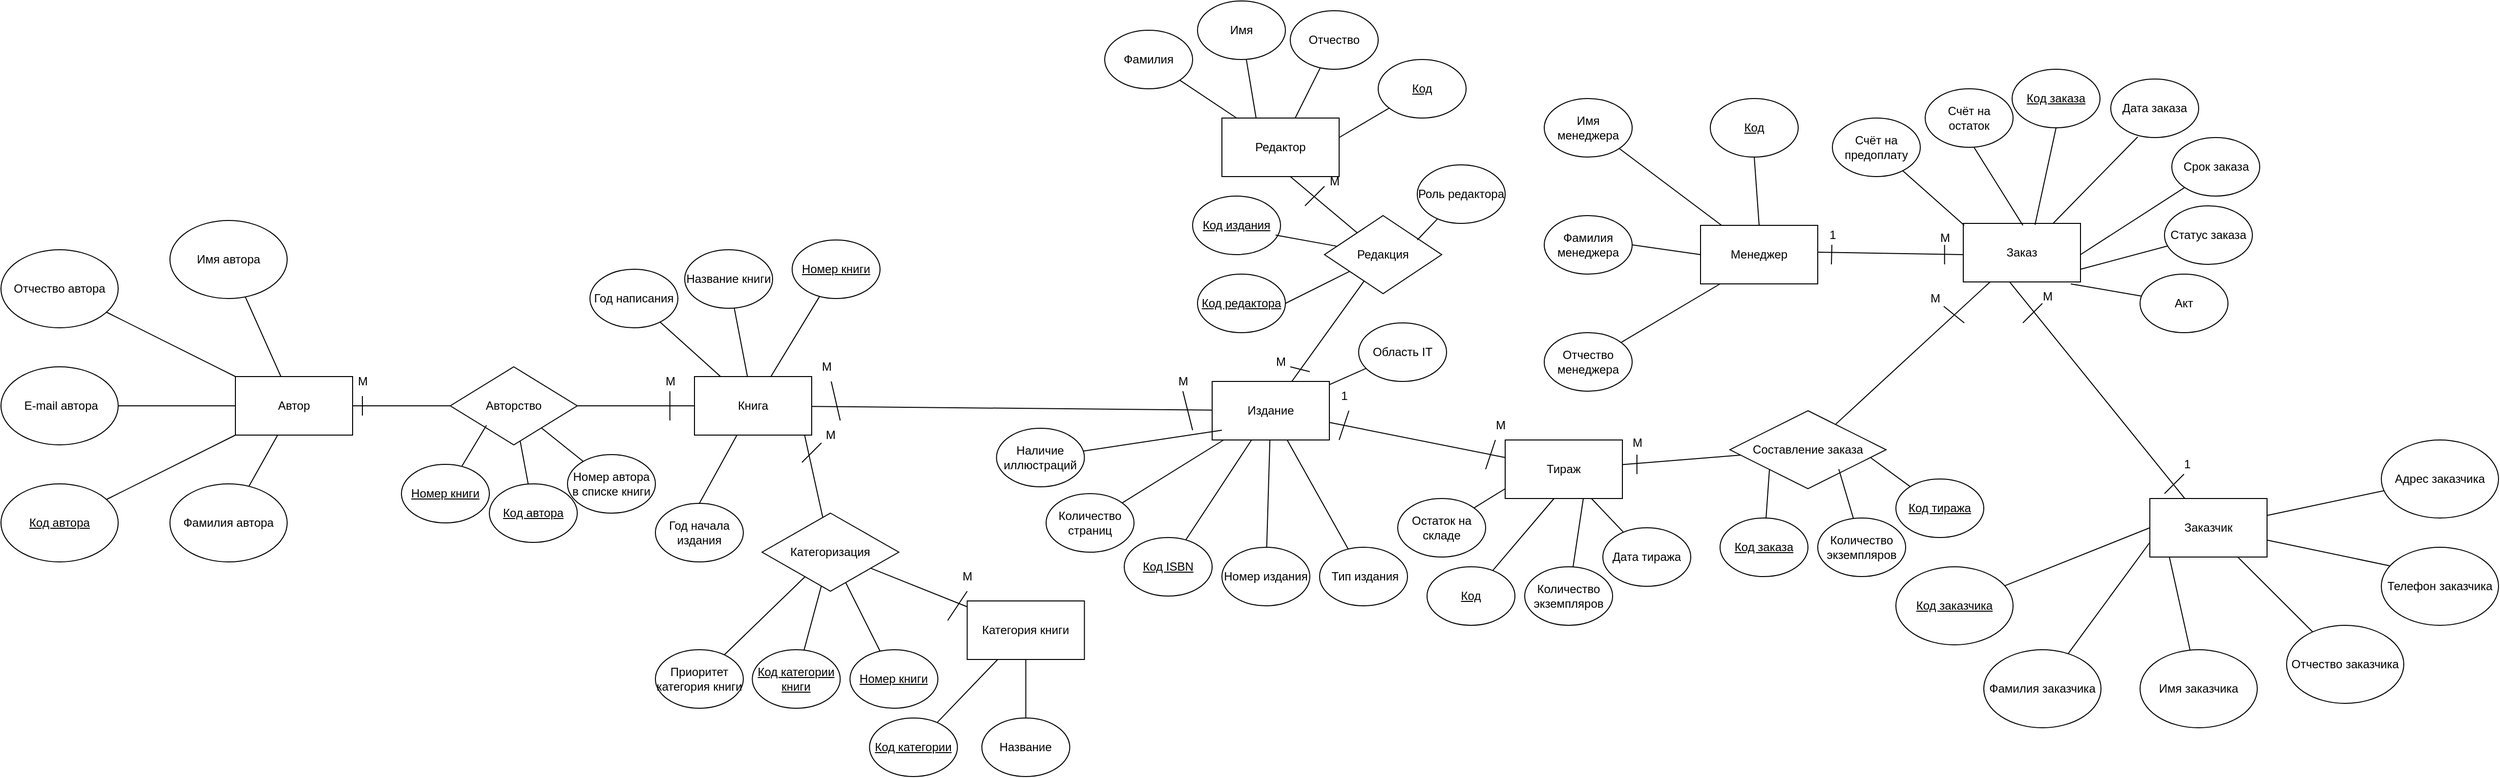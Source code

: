<mxfile version="21.3.2" type="device">
  <diagram name="Страница 1" id="HtjNnTJt6dVv5f1Ai_Fo">
    <mxGraphModel dx="4231" dy="2091" grid="1" gridSize="10" guides="1" tooltips="1" connect="1" arrows="1" fold="1" page="1" pageScale="1" pageWidth="827" pageHeight="1169" math="0" shadow="0">
      <root>
        <mxCell id="0" />
        <mxCell id="1" parent="0" />
        <mxCell id="QZOZebuc8lXLYqR5I94x-6" value="Отчество менеджера&lt;br&gt;" style="ellipse;whiteSpace=wrap;html=1;" parent="1" vertex="1">
          <mxGeometry x="-150" y="220" width="90" height="60" as="geometry" />
        </mxCell>
        <mxCell id="QZOZebuc8lXLYqR5I94x-7" value="Фамилия менеджера&lt;br&gt;" style="ellipse;whiteSpace=wrap;html=1;" parent="1" vertex="1">
          <mxGeometry x="-150" y="100" width="90" height="60" as="geometry" />
        </mxCell>
        <mxCell id="QZOZebuc8lXLYqR5I94x-8" value="Имя менеджера&lt;br&gt;" style="ellipse;whiteSpace=wrap;html=1;" parent="1" vertex="1">
          <mxGeometry x="-150" y="-20" width="90" height="60" as="geometry" />
        </mxCell>
        <mxCell id="QZOZebuc8lXLYqR5I94x-9" value="&lt;u&gt;Код&lt;/u&gt;" style="ellipse;whiteSpace=wrap;html=1;" parent="1" vertex="1">
          <mxGeometry x="20" y="-20" width="90" height="60" as="geometry" />
        </mxCell>
        <mxCell id="QZOZebuc8lXLYqR5I94x-10" value="" style="endArrow=none;html=1;rounded=0;" parent="1" source="QZOZebuc8lXLYqR5I94x-6" edge="1">
          <mxGeometry width="50" height="50" relative="1" as="geometry">
            <mxPoint x="280" y="220" as="sourcePoint" />
            <mxPoint x="30.0" y="170" as="targetPoint" />
            <Array as="points" />
          </mxGeometry>
        </mxCell>
        <mxCell id="QZOZebuc8lXLYqR5I94x-11" value="" style="endArrow=none;html=1;rounded=0;entryX=0;entryY=0.5;entryDx=0;entryDy=0;exitX=1;exitY=0.5;exitDx=0;exitDy=0;" parent="1" source="QZOZebuc8lXLYqR5I94x-7" edge="1">
          <mxGeometry width="50" height="50" relative="1" as="geometry">
            <mxPoint x="-40" y="150" as="sourcePoint" />
            <mxPoint x="10.0" y="140" as="targetPoint" />
          </mxGeometry>
        </mxCell>
        <mxCell id="QZOZebuc8lXLYqR5I94x-12" value="" style="endArrow=none;html=1;rounded=0;exitX=1;exitY=1;exitDx=0;exitDy=0;" parent="1" source="QZOZebuc8lXLYqR5I94x-8" edge="1">
          <mxGeometry width="50" height="50" relative="1" as="geometry">
            <mxPoint x="-50" y="90" as="sourcePoint" />
            <mxPoint x="31.542" y="110" as="targetPoint" />
          </mxGeometry>
        </mxCell>
        <mxCell id="QZOZebuc8lXLYqR5I94x-13" value="" style="endArrow=none;html=1;rounded=0;entryX=0.5;entryY=1;entryDx=0;entryDy=0;" parent="1" target="QZOZebuc8lXLYqR5I94x-9" edge="1">
          <mxGeometry width="50" height="50" relative="1" as="geometry">
            <mxPoint x="70" y="110" as="sourcePoint" />
            <mxPoint x="120" y="60" as="targetPoint" />
          </mxGeometry>
        </mxCell>
        <mxCell id="QZOZebuc8lXLYqR5I94x-15" value="&lt;u&gt;Код заказа&lt;/u&gt;" style="ellipse;whiteSpace=wrap;html=1;" parent="1" vertex="1">
          <mxGeometry x="329" y="-50" width="90" height="60" as="geometry" />
        </mxCell>
        <mxCell id="QZOZebuc8lXLYqR5I94x-16" value="Дата заказа" style="ellipse;whiteSpace=wrap;html=1;" parent="1" vertex="1">
          <mxGeometry x="430" y="-40" width="90" height="60" as="geometry" />
        </mxCell>
        <mxCell id="QZOZebuc8lXLYqR5I94x-17" value="Срок заказа" style="ellipse;whiteSpace=wrap;html=1;" parent="1" vertex="1">
          <mxGeometry x="492.5" y="20" width="90" height="60" as="geometry" />
        </mxCell>
        <mxCell id="QZOZebuc8lXLYqR5I94x-18" value="Статус заказа" style="ellipse;whiteSpace=wrap;html=1;" parent="1" vertex="1">
          <mxGeometry x="485" y="90" width="90" height="60" as="geometry" />
        </mxCell>
        <mxCell id="QZOZebuc8lXLYqR5I94x-19" value="Акт&lt;br&gt;" style="ellipse;whiteSpace=wrap;html=1;" parent="1" vertex="1">
          <mxGeometry x="460" y="160" width="90" height="60" as="geometry" />
        </mxCell>
        <mxCell id="QZOZebuc8lXLYqR5I94x-21" value="" style="endArrow=none;html=1;rounded=0;entryX=0.306;entryY=0.989;entryDx=0;entryDy=0;entryPerimeter=0;" parent="1" target="QZOZebuc8lXLYqR5I94x-16" edge="1">
          <mxGeometry width="50" height="50" relative="1" as="geometry">
            <mxPoint x="369" y="110" as="sourcePoint" />
            <mxPoint x="419" y="60" as="targetPoint" />
          </mxGeometry>
        </mxCell>
        <mxCell id="QZOZebuc8lXLYqR5I94x-22" value="" style="endArrow=none;html=1;rounded=0;entryX=0;entryY=1;entryDx=0;entryDy=0;" parent="1" target="QZOZebuc8lXLYqR5I94x-17" edge="1">
          <mxGeometry width="50" height="50" relative="1" as="geometry">
            <mxPoint x="399" y="140" as="sourcePoint" />
            <mxPoint x="449" y="90" as="targetPoint" />
          </mxGeometry>
        </mxCell>
        <mxCell id="QZOZebuc8lXLYqR5I94x-23" value="" style="endArrow=none;html=1;rounded=0;exitX=1;exitY=0.75;exitDx=0;exitDy=0;" parent="1" target="QZOZebuc8lXLYqR5I94x-18" edge="1">
          <mxGeometry width="50" height="50" relative="1" as="geometry">
            <mxPoint x="399" y="155" as="sourcePoint" />
            <mxPoint x="444" y="120" as="targetPoint" />
          </mxGeometry>
        </mxCell>
        <mxCell id="QZOZebuc8lXLYqR5I94x-24" value="" style="endArrow=none;html=1;rounded=0;" parent="1" source="QZOZebuc8lXLYqR5I94x-19" edge="1">
          <mxGeometry width="50" height="50" relative="1" as="geometry">
            <mxPoint x="339" y="220" as="sourcePoint" />
            <mxPoint x="389" y="170" as="targetPoint" />
          </mxGeometry>
        </mxCell>
        <mxCell id="QZOZebuc8lXLYqR5I94x-25" value="" style="endArrow=none;html=1;rounded=0;exitX=-0.036;exitY=1.084;exitDx=0;exitDy=0;entryX=0;entryY=0.5;entryDx=0;entryDy=0;exitPerimeter=0;" parent="1" source="FucPfls9imhct40Sj_RU-7" edge="1">
          <mxGeometry width="50" height="50" relative="1" as="geometry">
            <mxPoint x="240.0" y="140" as="sourcePoint" />
            <mxPoint x="279" y="140" as="targetPoint" />
          </mxGeometry>
        </mxCell>
        <mxCell id="QZOZebuc8lXLYqR5I94x-27" value="Отчество заказчика" style="ellipse;whiteSpace=wrap;html=1;" parent="1" vertex="1">
          <mxGeometry x="610" y="520" width="120" height="80" as="geometry" />
        </mxCell>
        <mxCell id="QZOZebuc8lXLYqR5I94x-28" value="Телефон заказчика" style="ellipse;whiteSpace=wrap;html=1;" parent="1" vertex="1">
          <mxGeometry x="707" y="440" width="120" height="80" as="geometry" />
        </mxCell>
        <mxCell id="QZOZebuc8lXLYqR5I94x-29" value="Адрес заказчика" style="ellipse;whiteSpace=wrap;html=1;" parent="1" vertex="1">
          <mxGeometry x="707" y="330" width="120" height="80" as="geometry" />
        </mxCell>
        <mxCell id="QZOZebuc8lXLYqR5I94x-30" value="Имя заказчика" style="ellipse;whiteSpace=wrap;html=1;" parent="1" vertex="1">
          <mxGeometry x="460" y="545" width="120" height="80" as="geometry" />
        </mxCell>
        <mxCell id="QZOZebuc8lXLYqR5I94x-31" value="Фамилия заказчика" style="ellipse;whiteSpace=wrap;html=1;" parent="1" vertex="1">
          <mxGeometry x="300" y="545" width="120" height="80" as="geometry" />
        </mxCell>
        <mxCell id="QZOZebuc8lXLYqR5I94x-32" value="&lt;u&gt;Код заказчика&lt;/u&gt;" style="ellipse;whiteSpace=wrap;html=1;" parent="1" vertex="1">
          <mxGeometry x="210" y="460" width="120" height="80" as="geometry" />
        </mxCell>
        <mxCell id="QZOZebuc8lXLYqR5I94x-33" value="" style="endArrow=none;html=1;rounded=0;entryX=0;entryY=0.75;entryDx=0;entryDy=0;" parent="1" source="QZOZebuc8lXLYqR5I94x-31" edge="1">
          <mxGeometry width="50" height="50" relative="1" as="geometry">
            <mxPoint x="430" y="450" as="sourcePoint" />
            <mxPoint x="470" y="435" as="targetPoint" />
          </mxGeometry>
        </mxCell>
        <mxCell id="QZOZebuc8lXLYqR5I94x-34" value="" style="endArrow=none;html=1;rounded=0;entryX=0;entryY=0.5;entryDx=0;entryDy=0;" parent="1" source="QZOZebuc8lXLYqR5I94x-32" edge="1">
          <mxGeometry width="50" height="50" relative="1" as="geometry">
            <mxPoint x="430" y="450" as="sourcePoint" />
            <mxPoint x="470" y="420" as="targetPoint" />
          </mxGeometry>
        </mxCell>
        <mxCell id="QZOZebuc8lXLYqR5I94x-35" value="" style="endArrow=none;html=1;rounded=0;" parent="1" source="QZOZebuc8lXLYqR5I94x-30" edge="1">
          <mxGeometry width="50" height="50" relative="1" as="geometry">
            <mxPoint x="490" y="520" as="sourcePoint" />
            <mxPoint x="490" y="450" as="targetPoint" />
            <Array as="points" />
          </mxGeometry>
        </mxCell>
        <mxCell id="QZOZebuc8lXLYqR5I94x-36" value="" style="endArrow=none;html=1;rounded=0;entryX=0.75;entryY=1;entryDx=0;entryDy=0;" parent="1" source="QZOZebuc8lXLYqR5I94x-27" edge="1">
          <mxGeometry width="50" height="50" relative="1" as="geometry">
            <mxPoint x="580" y="520" as="sourcePoint" />
            <mxPoint x="560" y="450" as="targetPoint" />
          </mxGeometry>
        </mxCell>
        <mxCell id="QZOZebuc8lXLYqR5I94x-38" value="" style="endArrow=none;html=1;rounded=0;entryX=0.076;entryY=0.239;entryDx=0;entryDy=0;entryPerimeter=0;" parent="1" target="QZOZebuc8lXLYqR5I94x-28" edge="1">
          <mxGeometry width="50" height="50" relative="1" as="geometry">
            <mxPoint x="590" y="432.611" as="sourcePoint" />
            <mxPoint x="650" y="430" as="targetPoint" />
          </mxGeometry>
        </mxCell>
        <mxCell id="QZOZebuc8lXLYqR5I94x-39" value="" style="endArrow=none;html=1;rounded=0;" parent="1" target="QZOZebuc8lXLYqR5I94x-29" edge="1">
          <mxGeometry width="50" height="50" relative="1" as="geometry">
            <mxPoint x="590" y="407.342" as="sourcePoint" />
            <mxPoint x="640" y="380" as="targetPoint" />
            <Array as="points" />
          </mxGeometry>
        </mxCell>
        <mxCell id="QZOZebuc8lXLYqR5I94x-40" value="" style="endArrow=none;html=1;rounded=0;entryX=0.342;entryY=0.867;entryDx=0;entryDy=0;entryPerimeter=0;" parent="1" target="9BaaXNhGps28DDxwlL-8-3" edge="1">
          <mxGeometry width="50" height="50" relative="1" as="geometry">
            <mxPoint x="505.772" y="390" as="sourcePoint" />
            <mxPoint x="359.464" y="170" as="targetPoint" />
          </mxGeometry>
        </mxCell>
        <mxCell id="1QWp_K2fB2hFmn2BR0Xx-7" value="" style="endArrow=none;html=1;rounded=0;" parent="1" source="c_sJZcAvlhesKTpGQtp--28" target="c_sJZcAvlhesKTpGQtp--73" edge="1">
          <mxGeometry width="50" height="50" relative="1" as="geometry">
            <mxPoint x="-284.999" y="251.494" as="sourcePoint" />
            <mxPoint x="-323.785" y="188.51" as="targetPoint" />
          </mxGeometry>
        </mxCell>
        <mxCell id="1QWp_K2fB2hFmn2BR0Xx-13" value="Год начала издания" style="ellipse;whiteSpace=wrap;html=1;" parent="1" vertex="1">
          <mxGeometry x="-1060" y="395" width="90" height="60" as="geometry" />
        </mxCell>
        <mxCell id="1QWp_K2fB2hFmn2BR0Xx-15" value="Год написания" style="ellipse;whiteSpace=wrap;html=1;" parent="1" vertex="1">
          <mxGeometry x="-1127" y="155" width="90" height="60" as="geometry" />
        </mxCell>
        <mxCell id="1QWp_K2fB2hFmn2BR0Xx-16" value="Название книги" style="ellipse;whiteSpace=wrap;html=1;" parent="1" vertex="1">
          <mxGeometry x="-1030" y="135" width="90" height="60" as="geometry" />
        </mxCell>
        <mxCell id="1QWp_K2fB2hFmn2BR0Xx-17" value="&lt;u&gt;Номер книги&lt;/u&gt;" style="ellipse;whiteSpace=wrap;html=1;" parent="1" vertex="1">
          <mxGeometry x="-920" y="125" width="90" height="60" as="geometry" />
        </mxCell>
        <mxCell id="1QWp_K2fB2hFmn2BR0Xx-19" value="" style="endArrow=none;html=1;rounded=0;exitX=0.5;exitY=0;exitDx=0;exitDy=0;" parent="1" source="1QWp_K2fB2hFmn2BR0Xx-13" target="c_sJZcAvlhesKTpGQtp--54" edge="1">
          <mxGeometry width="50" height="50" relative="1" as="geometry">
            <mxPoint x="-880" y="355" as="sourcePoint" />
            <mxPoint x="-948.667" y="325" as="targetPoint" />
          </mxGeometry>
        </mxCell>
        <mxCell id="1QWp_K2fB2hFmn2BR0Xx-20" value="" style="endArrow=none;html=1;rounded=0;" parent="1" source="c_sJZcAvlhesKTpGQtp--54" target="1QWp_K2fB2hFmn2BR0Xx-17" edge="1">
          <mxGeometry width="50" height="50" relative="1" as="geometry">
            <mxPoint x="-930.182" y="265" as="sourcePoint" />
            <mxPoint x="-660" y="50" as="targetPoint" />
          </mxGeometry>
        </mxCell>
        <mxCell id="1QWp_K2fB2hFmn2BR0Xx-21" value="" style="endArrow=none;html=1;rounded=0;" parent="1" target="1QWp_K2fB2hFmn2BR0Xx-16" edge="1" source="c_sJZcAvlhesKTpGQtp--54">
          <mxGeometry width="50" height="50" relative="1" as="geometry">
            <mxPoint x="-980" y="265" as="sourcePoint" />
            <mxPoint x="-960" y="215" as="targetPoint" />
          </mxGeometry>
        </mxCell>
        <mxCell id="1QWp_K2fB2hFmn2BR0Xx-22" value="" style="endArrow=none;html=1;rounded=0;" parent="1" source="c_sJZcAvlhesKTpGQtp--54" target="1QWp_K2fB2hFmn2BR0Xx-15" edge="1">
          <mxGeometry width="50" height="50" relative="1" as="geometry">
            <mxPoint x="-996.664" y="265" as="sourcePoint" />
            <mxPoint x="-1023" y="205" as="targetPoint" />
          </mxGeometry>
        </mxCell>
        <mxCell id="1QWp_K2fB2hFmn2BR0Xx-24" value="&lt;u&gt;Код категории книги&lt;/u&gt;" style="ellipse;whiteSpace=wrap;html=1;" parent="1" vertex="1">
          <mxGeometry x="-960.78" y="545" width="90" height="60" as="geometry" />
        </mxCell>
        <mxCell id="1QWp_K2fB2hFmn2BR0Xx-25" value="Приоритет категория книги" style="ellipse;whiteSpace=wrap;html=1;" parent="1" vertex="1">
          <mxGeometry x="-1060" y="545" width="90" height="60" as="geometry" />
        </mxCell>
        <mxCell id="1QWp_K2fB2hFmn2BR0Xx-26" value="" style="endArrow=none;html=1;rounded=0;" parent="1" target="c_sJZcAvlhesKTpGQtp--43" edge="1" source="1QWp_K2fB2hFmn2BR0Xx-25">
          <mxGeometry width="50" height="50" relative="1" as="geometry">
            <mxPoint x="-990.001" y="550.411" as="sourcePoint" />
            <mxPoint x="-929.53" y="485" as="targetPoint" />
          </mxGeometry>
        </mxCell>
        <mxCell id="1QWp_K2fB2hFmn2BR0Xx-28" value="" style="endArrow=none;html=1;rounded=0;" parent="1" source="1QWp_K2fB2hFmn2BR0Xx-24" target="c_sJZcAvlhesKTpGQtp--43" edge="1">
          <mxGeometry width="50" height="50" relative="1" as="geometry">
            <mxPoint x="-840.78" y="535" as="sourcePoint" />
            <mxPoint x="-904.53" y="485" as="targetPoint" />
          </mxGeometry>
        </mxCell>
        <mxCell id="1QWp_K2fB2hFmn2BR0Xx-33" value="Отчество автора" style="ellipse;whiteSpace=wrap;html=1;" parent="1" vertex="1">
          <mxGeometry x="-1730" y="135" width="120" height="80" as="geometry" />
        </mxCell>
        <mxCell id="1QWp_K2fB2hFmn2BR0Xx-34" value="&amp;nbsp;E-mail автора&lt;br&gt;" style="ellipse;whiteSpace=wrap;html=1;" parent="1" vertex="1">
          <mxGeometry x="-1730" y="255" width="120" height="80" as="geometry" />
        </mxCell>
        <mxCell id="1QWp_K2fB2hFmn2BR0Xx-35" value="&lt;u&gt;Код автора&lt;/u&gt;" style="ellipse;whiteSpace=wrap;html=1;" parent="1" vertex="1">
          <mxGeometry x="-1730" y="375" width="120" height="80" as="geometry" />
        </mxCell>
        <mxCell id="1QWp_K2fB2hFmn2BR0Xx-36" value="Имя автора" style="ellipse;whiteSpace=wrap;html=1;" parent="1" vertex="1">
          <mxGeometry x="-1557" y="105" width="120" height="80" as="geometry" />
        </mxCell>
        <mxCell id="1QWp_K2fB2hFmn2BR0Xx-37" value="Фамилия автора" style="ellipse;whiteSpace=wrap;html=1;" parent="1" vertex="1">
          <mxGeometry x="-1557" y="375" width="120" height="80" as="geometry" />
        </mxCell>
        <mxCell id="1QWp_K2fB2hFmn2BR0Xx-38" value="" style="endArrow=none;html=1;rounded=0;" parent="1" target="1QWp_K2fB2hFmn2BR0Xx-36" edge="1" source="c_sJZcAvlhesKTpGQtp--65">
          <mxGeometry width="50" height="50" relative="1" as="geometry">
            <mxPoint x="-1450" y="265" as="sourcePoint" />
            <mxPoint x="-1400" y="215" as="targetPoint" />
          </mxGeometry>
        </mxCell>
        <mxCell id="1QWp_K2fB2hFmn2BR0Xx-39" value="" style="endArrow=none;html=1;rounded=0;" parent="1" source="1QWp_K2fB2hFmn2BR0Xx-33" edge="1" target="c_sJZcAvlhesKTpGQtp--65">
          <mxGeometry width="50" height="50" relative="1" as="geometry">
            <mxPoint x="-1530" y="325" as="sourcePoint" />
            <mxPoint x="-1480" y="275" as="targetPoint" />
          </mxGeometry>
        </mxCell>
        <mxCell id="1QWp_K2fB2hFmn2BR0Xx-40" value="" style="endArrow=none;html=1;rounded=0;" parent="1" source="1QWp_K2fB2hFmn2BR0Xx-34" target="c_sJZcAvlhesKTpGQtp--65" edge="1">
          <mxGeometry width="50" height="50" relative="1" as="geometry">
            <mxPoint x="-1560" y="345" as="sourcePoint" />
            <mxPoint x="-1480" y="295" as="targetPoint" />
          </mxGeometry>
        </mxCell>
        <mxCell id="1QWp_K2fB2hFmn2BR0Xx-41" value="" style="endArrow=none;html=1;rounded=0;" parent="1" source="1QWp_K2fB2hFmn2BR0Xx-37" target="c_sJZcAvlhesKTpGQtp--65" edge="1">
          <mxGeometry width="50" height="50" relative="1" as="geometry">
            <mxPoint x="-1090" y="185" as="sourcePoint" />
            <mxPoint x="-1439.25" y="325" as="targetPoint" />
          </mxGeometry>
        </mxCell>
        <mxCell id="1QWp_K2fB2hFmn2BR0Xx-42" value="" style="endArrow=none;html=1;rounded=0;" parent="1" source="1QWp_K2fB2hFmn2BR0Xx-35" target="c_sJZcAvlhesKTpGQtp--65" edge="1">
          <mxGeometry width="50" height="50" relative="1" as="geometry">
            <mxPoint x="-1090" y="185" as="sourcePoint" />
            <mxPoint x="-1480" y="323.8" as="targetPoint" />
          </mxGeometry>
        </mxCell>
        <mxCell id="FucPfls9imhct40Sj_RU-4" value="1" style="text;html=1;align=center;verticalAlign=middle;resizable=0;points=[];autosize=1;strokeColor=none;fillColor=none;" parent="1" vertex="1">
          <mxGeometry x="492.5" y="340" width="30" height="30" as="geometry" />
        </mxCell>
        <mxCell id="FucPfls9imhct40Sj_RU-7" value="1" style="text;html=1;align=center;verticalAlign=middle;resizable=0;points=[];autosize=1;strokeColor=none;fillColor=none;" parent="1" vertex="1">
          <mxGeometry x="130" y="105" width="30" height="30" as="geometry" />
        </mxCell>
        <mxCell id="9BaaXNhGps28DDxwlL-8-1" value="Менеджер&lt;br&gt;" style="rounded=0;whiteSpace=wrap;html=1;" parent="1" vertex="1">
          <mxGeometry x="10" y="110" width="120" height="60" as="geometry" />
        </mxCell>
        <mxCell id="9BaaXNhGps28DDxwlL-8-3" value="Заказ&lt;br&gt;" style="rounded=0;whiteSpace=wrap;html=1;" parent="1" vertex="1">
          <mxGeometry x="279" y="108" width="120" height="60" as="geometry" />
        </mxCell>
        <mxCell id="9BaaXNhGps28DDxwlL-8-4" value="" style="endArrow=none;html=1;rounded=0;entryX=0.5;entryY=1;entryDx=0;entryDy=0;exitX=0.612;exitY=0.024;exitDx=0;exitDy=0;exitPerimeter=0;" parent="1" source="9BaaXNhGps28DDxwlL-8-3" target="QZOZebuc8lXLYqR5I94x-15" edge="1">
          <mxGeometry width="50" height="50" relative="1" as="geometry">
            <mxPoint x="314" y="110" as="sourcePoint" />
            <mxPoint x="364" y="60" as="targetPoint" />
          </mxGeometry>
        </mxCell>
        <mxCell id="c_sJZcAvlhesKTpGQtp--2" value="" style="endArrow=none;html=1;rounded=0;" edge="1" parent="1">
          <mxGeometry width="50" height="50" relative="1" as="geometry">
            <mxPoint x="340" y="110" as="sourcePoint" />
            <mxPoint x="290" y="30" as="targetPoint" />
          </mxGeometry>
        </mxCell>
        <mxCell id="c_sJZcAvlhesKTpGQtp--3" value="Счёт на остаток&lt;br&gt;" style="ellipse;whiteSpace=wrap;html=1;" vertex="1" parent="1">
          <mxGeometry x="240" y="-30" width="90" height="60" as="geometry" />
        </mxCell>
        <mxCell id="c_sJZcAvlhesKTpGQtp--5" value="Счёт на предоплату&lt;br&gt;" style="ellipse;whiteSpace=wrap;html=1;" vertex="1" parent="1">
          <mxGeometry x="145" width="90" height="60" as="geometry" />
        </mxCell>
        <mxCell id="c_sJZcAvlhesKTpGQtp--6" value="" style="endArrow=none;html=1;rounded=0;" edge="1" parent="1" target="c_sJZcAvlhesKTpGQtp--5">
          <mxGeometry width="50" height="50" relative="1" as="geometry">
            <mxPoint x="280" y="110" as="sourcePoint" />
            <mxPoint x="330" y="60" as="targetPoint" />
          </mxGeometry>
        </mxCell>
        <mxCell id="c_sJZcAvlhesKTpGQtp--7" value="М" style="text;html=1;align=center;verticalAlign=middle;resizable=0;points=[];autosize=1;strokeColor=none;fillColor=none;" vertex="1" parent="1">
          <mxGeometry x="245" y="108" width="30" height="30" as="geometry" />
        </mxCell>
        <mxCell id="c_sJZcAvlhesKTpGQtp--8" value="" style="endArrow=none;html=1;rounded=0;" edge="1" parent="1">
          <mxGeometry width="50" height="50" relative="1" as="geometry">
            <mxPoint x="144" y="150" as="sourcePoint" />
            <mxPoint x="144.46" y="130" as="targetPoint" />
          </mxGeometry>
        </mxCell>
        <mxCell id="c_sJZcAvlhesKTpGQtp--10" value="" style="endArrow=none;html=1;rounded=0;" edge="1" parent="1">
          <mxGeometry width="50" height="50" relative="1" as="geometry">
            <mxPoint x="259.84" y="150" as="sourcePoint" />
            <mxPoint x="259.84" y="130" as="targetPoint" />
          </mxGeometry>
        </mxCell>
        <mxCell id="c_sJZcAvlhesKTpGQtp--11" value="Заказчик&lt;br&gt;" style="rounded=0;whiteSpace=wrap;html=1;" vertex="1" parent="1">
          <mxGeometry x="470" y="390" width="120" height="60" as="geometry" />
        </mxCell>
        <mxCell id="c_sJZcAvlhesKTpGQtp--12" value="" style="endArrow=none;html=1;rounded=0;" edge="1" parent="1">
          <mxGeometry width="50" height="50" relative="1" as="geometry">
            <mxPoint x="485" y="385" as="sourcePoint" />
            <mxPoint x="505" y="365" as="targetPoint" />
            <Array as="points">
              <mxPoint x="505" y="365" />
            </Array>
          </mxGeometry>
        </mxCell>
        <mxCell id="c_sJZcAvlhesKTpGQtp--13" value="М" style="text;html=1;align=center;verticalAlign=middle;resizable=0;points=[];autosize=1;strokeColor=none;fillColor=none;" vertex="1" parent="1">
          <mxGeometry x="350" y="168" width="30" height="30" as="geometry" />
        </mxCell>
        <mxCell id="c_sJZcAvlhesKTpGQtp--14" value="" style="endArrow=none;html=1;rounded=0;" edge="1" parent="1">
          <mxGeometry width="50" height="50" relative="1" as="geometry">
            <mxPoint x="340" y="210" as="sourcePoint" />
            <mxPoint x="360" y="190" as="targetPoint" />
          </mxGeometry>
        </mxCell>
        <mxCell id="c_sJZcAvlhesKTpGQtp--15" value="Составление заказа&lt;br&gt;" style="rhombus;whiteSpace=wrap;html=1;" vertex="1" parent="1">
          <mxGeometry x="40" y="300" width="160" height="80" as="geometry" />
        </mxCell>
        <mxCell id="c_sJZcAvlhesKTpGQtp--16" value="" style="endArrow=none;html=1;rounded=0;" edge="1" parent="1" source="c_sJZcAvlhesKTpGQtp--22">
          <mxGeometry width="50" height="50" relative="1" as="geometry">
            <mxPoint x="145" y="410" as="sourcePoint" />
            <mxPoint x="151.549" y="359.912" as="targetPoint" />
          </mxGeometry>
        </mxCell>
        <mxCell id="c_sJZcAvlhesKTpGQtp--18" value="&lt;u&gt;Код тиража&lt;/u&gt;" style="ellipse;whiteSpace=wrap;html=1;" vertex="1" parent="1">
          <mxGeometry x="210" y="370" width="90" height="60" as="geometry" />
        </mxCell>
        <mxCell id="c_sJZcAvlhesKTpGQtp--19" value="" style="endArrow=none;html=1;rounded=0;exitX=0.902;exitY=0.603;exitDx=0;exitDy=0;exitPerimeter=0;" edge="1" parent="1" source="c_sJZcAvlhesKTpGQtp--15" target="c_sJZcAvlhesKTpGQtp--18">
          <mxGeometry width="50" height="50" relative="1" as="geometry">
            <mxPoint x="175" y="330" as="sourcePoint" />
            <mxPoint x="225" y="280" as="targetPoint" />
          </mxGeometry>
        </mxCell>
        <mxCell id="c_sJZcAvlhesKTpGQtp--21" value="" style="endArrow=none;html=1;rounded=0;" edge="1" parent="1" source="c_sJZcAvlhesKTpGQtp--23">
          <mxGeometry width="50" height="50" relative="1" as="geometry">
            <mxPoint x="90" y="405.23" as="sourcePoint" />
            <mxPoint x="80.582" y="359.998" as="targetPoint" />
          </mxGeometry>
        </mxCell>
        <mxCell id="c_sJZcAvlhesKTpGQtp--22" value="Количество экземпляров&lt;br&gt;" style="ellipse;whiteSpace=wrap;html=1;" vertex="1" parent="1">
          <mxGeometry x="130" y="410" width="90" height="60" as="geometry" />
        </mxCell>
        <mxCell id="c_sJZcAvlhesKTpGQtp--23" value="&lt;u&gt;Код заказа&lt;/u&gt;" style="ellipse;whiteSpace=wrap;html=1;" vertex="1" parent="1">
          <mxGeometry x="30" y="410" width="90" height="60" as="geometry" />
        </mxCell>
        <mxCell id="c_sJZcAvlhesKTpGQtp--24" value="" style="endArrow=none;html=1;rounded=0;" edge="1" parent="1" source="c_sJZcAvlhesKTpGQtp--15" target="9BaaXNhGps28DDxwlL-8-3">
          <mxGeometry width="50" height="50" relative="1" as="geometry">
            <mxPoint x="130" y="310" as="sourcePoint" />
            <mxPoint x="180" y="260" as="targetPoint" />
          </mxGeometry>
        </mxCell>
        <mxCell id="c_sJZcAvlhesKTpGQtp--26" value="" style="endArrow=none;html=1;rounded=0;" edge="1" parent="1">
          <mxGeometry width="50" height="50" relative="1" as="geometry">
            <mxPoint x="259" y="193" as="sourcePoint" />
            <mxPoint x="280" y="210" as="targetPoint" />
          </mxGeometry>
        </mxCell>
        <mxCell id="c_sJZcAvlhesKTpGQtp--27" value="М" style="text;html=1;align=center;verticalAlign=middle;resizable=0;points=[];autosize=1;strokeColor=none;fillColor=none;" vertex="1" parent="1">
          <mxGeometry x="235" y="170" width="30" height="30" as="geometry" />
        </mxCell>
        <mxCell id="c_sJZcAvlhesKTpGQtp--28" value="Тираж&lt;br&gt;" style="rounded=0;whiteSpace=wrap;html=1;" vertex="1" parent="1">
          <mxGeometry x="-190" y="330" width="120" height="60" as="geometry" />
        </mxCell>
        <mxCell id="c_sJZcAvlhesKTpGQtp--29" value="" style="endArrow=none;html=1;rounded=0;" edge="1" parent="1" source="c_sJZcAvlhesKTpGQtp--28" target="c_sJZcAvlhesKTpGQtp--15">
          <mxGeometry width="50" height="50" relative="1" as="geometry">
            <mxPoint x="-70" y="365" as="sourcePoint" />
            <mxPoint x="-20" y="315" as="targetPoint" />
          </mxGeometry>
        </mxCell>
        <mxCell id="c_sJZcAvlhesKTpGQtp--30" value="&lt;u&gt;Код&lt;/u&gt;" style="ellipse;whiteSpace=wrap;html=1;" vertex="1" parent="1">
          <mxGeometry x="-270" y="460" width="90" height="60" as="geometry" />
        </mxCell>
        <mxCell id="c_sJZcAvlhesKTpGQtp--31" value="Количество экземпляров" style="ellipse;whiteSpace=wrap;html=1;" vertex="1" parent="1">
          <mxGeometry x="-170" y="460" width="90" height="60" as="geometry" />
        </mxCell>
        <mxCell id="c_sJZcAvlhesKTpGQtp--32" value="Дата тиража" style="ellipse;whiteSpace=wrap;html=1;" vertex="1" parent="1">
          <mxGeometry x="-90" y="420" width="90" height="60" as="geometry" />
        </mxCell>
        <mxCell id="c_sJZcAvlhesKTpGQtp--33" value="Остаток на складе&lt;br&gt;" style="ellipse;whiteSpace=wrap;html=1;" vertex="1" parent="1">
          <mxGeometry x="-300" y="390" width="90" height="60" as="geometry" />
        </mxCell>
        <mxCell id="c_sJZcAvlhesKTpGQtp--34" value="" style="endArrow=none;html=1;rounded=0;" edge="1" parent="1" source="c_sJZcAvlhesKTpGQtp--32" target="c_sJZcAvlhesKTpGQtp--28">
          <mxGeometry width="50" height="50" relative="1" as="geometry">
            <mxPoint x="-150" y="440" as="sourcePoint" />
            <mxPoint x="-100" y="390" as="targetPoint" />
          </mxGeometry>
        </mxCell>
        <mxCell id="c_sJZcAvlhesKTpGQtp--35" value="" style="endArrow=none;html=1;rounded=0;" edge="1" parent="1" source="c_sJZcAvlhesKTpGQtp--31">
          <mxGeometry width="50" height="50" relative="1" as="geometry">
            <mxPoint x="-160" y="440" as="sourcePoint" />
            <mxPoint x="-110" y="390" as="targetPoint" />
          </mxGeometry>
        </mxCell>
        <mxCell id="c_sJZcAvlhesKTpGQtp--36" value="" style="endArrow=none;html=1;rounded=0;" edge="1" parent="1" source="c_sJZcAvlhesKTpGQtp--30">
          <mxGeometry width="50" height="50" relative="1" as="geometry">
            <mxPoint x="-190" y="440" as="sourcePoint" />
            <mxPoint x="-140" y="390" as="targetPoint" />
          </mxGeometry>
        </mxCell>
        <mxCell id="c_sJZcAvlhesKTpGQtp--37" value="" style="endArrow=none;html=1;rounded=0;" edge="1" parent="1" source="c_sJZcAvlhesKTpGQtp--33">
          <mxGeometry width="50" height="50" relative="1" as="geometry">
            <mxPoint x="-240" y="430" as="sourcePoint" />
            <mxPoint x="-190" y="380" as="targetPoint" />
          </mxGeometry>
        </mxCell>
        <mxCell id="c_sJZcAvlhesKTpGQtp--38" value="" style="endArrow=none;html=1;rounded=0;" edge="1" parent="1">
          <mxGeometry width="50" height="50" relative="1" as="geometry">
            <mxPoint x="-55.12" y="365" as="sourcePoint" />
            <mxPoint x="-55.12" y="345" as="targetPoint" />
          </mxGeometry>
        </mxCell>
        <mxCell id="c_sJZcAvlhesKTpGQtp--39" value="М" style="text;html=1;align=center;verticalAlign=middle;resizable=0;points=[];autosize=1;strokeColor=none;fillColor=none;" vertex="1" parent="1">
          <mxGeometry x="-70" y="318" width="30" height="30" as="geometry" />
        </mxCell>
        <mxCell id="c_sJZcAvlhesKTpGQtp--41" value="&lt;u&gt;Номер книги&lt;/u&gt;" style="ellipse;whiteSpace=wrap;html=1;" vertex="1" parent="1">
          <mxGeometry x="-860.78" y="545" width="90" height="60" as="geometry" />
        </mxCell>
        <mxCell id="c_sJZcAvlhesKTpGQtp--42" value="" style="endArrow=none;html=1;rounded=0;" edge="1" parent="1" source="c_sJZcAvlhesKTpGQtp--41" target="c_sJZcAvlhesKTpGQtp--43">
          <mxGeometry width="50" height="50" relative="1" as="geometry">
            <mxPoint x="-900.78" y="535" as="sourcePoint" />
            <mxPoint x="-850.78" y="485" as="targetPoint" />
          </mxGeometry>
        </mxCell>
        <mxCell id="c_sJZcAvlhesKTpGQtp--43" value="Категоризация&lt;br&gt;" style="rhombus;whiteSpace=wrap;html=1;" vertex="1" parent="1">
          <mxGeometry x="-950.78" y="405" width="140" height="80" as="geometry" />
        </mxCell>
        <mxCell id="c_sJZcAvlhesKTpGQtp--44" value="Категория книги&lt;br&gt;" style="rounded=0;whiteSpace=wrap;html=1;" vertex="1" parent="1">
          <mxGeometry x="-740.78" y="495" width="120" height="60" as="geometry" />
        </mxCell>
        <mxCell id="c_sJZcAvlhesKTpGQtp--45" value="&lt;u&gt;Код категории&lt;/u&gt;" style="ellipse;whiteSpace=wrap;html=1;" vertex="1" parent="1">
          <mxGeometry x="-840.78" y="615" width="90" height="60" as="geometry" />
        </mxCell>
        <mxCell id="c_sJZcAvlhesKTpGQtp--46" value="Название" style="ellipse;whiteSpace=wrap;html=1;" vertex="1" parent="1">
          <mxGeometry x="-725.78" y="615" width="90" height="60" as="geometry" />
        </mxCell>
        <mxCell id="c_sJZcAvlhesKTpGQtp--47" value="" style="endArrow=none;html=1;rounded=0;" edge="1" parent="1" source="c_sJZcAvlhesKTpGQtp--45" target="c_sJZcAvlhesKTpGQtp--44">
          <mxGeometry width="50" height="50" relative="1" as="geometry">
            <mxPoint x="-790.78" y="615" as="sourcePoint" />
            <mxPoint x="-740.78" y="565" as="targetPoint" />
          </mxGeometry>
        </mxCell>
        <mxCell id="c_sJZcAvlhesKTpGQtp--48" value="" style="endArrow=none;html=1;rounded=0;" edge="1" parent="1" source="c_sJZcAvlhesKTpGQtp--46" target="c_sJZcAvlhesKTpGQtp--44">
          <mxGeometry width="50" height="50" relative="1" as="geometry">
            <mxPoint x="-705.78" y="605" as="sourcePoint" />
            <mxPoint x="-655.78" y="555" as="targetPoint" />
          </mxGeometry>
        </mxCell>
        <mxCell id="c_sJZcAvlhesKTpGQtp--49" value="" style="endArrow=none;html=1;rounded=0;" edge="1" parent="1" source="c_sJZcAvlhesKTpGQtp--44" target="c_sJZcAvlhesKTpGQtp--43">
          <mxGeometry width="50" height="50" relative="1" as="geometry">
            <mxPoint x="-730.78" y="495" as="sourcePoint" />
            <mxPoint x="-680.78" y="445" as="targetPoint" />
          </mxGeometry>
        </mxCell>
        <mxCell id="c_sJZcAvlhesKTpGQtp--50" value="" style="endArrow=none;html=1;rounded=0;" edge="1" parent="1" source="c_sJZcAvlhesKTpGQtp--43">
          <mxGeometry width="50" height="50" relative="1" as="geometry">
            <mxPoint x="-780" y="405" as="sourcePoint" />
            <mxPoint x="-907.25" y="325" as="targetPoint" />
          </mxGeometry>
        </mxCell>
        <mxCell id="c_sJZcAvlhesKTpGQtp--51" value="" style="endArrow=none;html=1;rounded=0;" edge="1" parent="1">
          <mxGeometry width="50" height="50" relative="1" as="geometry">
            <mxPoint x="-760.78" y="515" as="sourcePoint" />
            <mxPoint x="-740.78" y="485" as="targetPoint" />
          </mxGeometry>
        </mxCell>
        <mxCell id="c_sJZcAvlhesKTpGQtp--52" value="М" style="text;html=1;align=center;verticalAlign=middle;resizable=0;points=[];autosize=1;" vertex="1" parent="1">
          <mxGeometry x="-755.78" y="455" width="30" height="30" as="geometry" />
        </mxCell>
        <mxCell id="c_sJZcAvlhesKTpGQtp--53" value="" style="endArrow=none;html=1;rounded=0;" edge="1" parent="1">
          <mxGeometry width="50" height="50" relative="1" as="geometry">
            <mxPoint x="-910" y="353" as="sourcePoint" />
            <mxPoint x="-890" y="333" as="targetPoint" />
          </mxGeometry>
        </mxCell>
        <mxCell id="c_sJZcAvlhesKTpGQtp--54" value="Книга" style="rounded=0;whiteSpace=wrap;html=1;" vertex="1" parent="1">
          <mxGeometry x="-1020" y="265" width="120" height="60" as="geometry" />
        </mxCell>
        <mxCell id="c_sJZcAvlhesKTpGQtp--55" value="М" style="text;html=1;align=center;verticalAlign=middle;resizable=0;points=[];autosize=1;strokeColor=none;fillColor=none;" vertex="1" parent="1">
          <mxGeometry x="-895.78" y="310" width="30" height="30" as="geometry" />
        </mxCell>
        <mxCell id="c_sJZcAvlhesKTpGQtp--57" value="Авторство" style="rhombus;whiteSpace=wrap;html=1;" vertex="1" parent="1">
          <mxGeometry x="-1270" y="255" width="130" height="80" as="geometry" />
        </mxCell>
        <mxCell id="c_sJZcAvlhesKTpGQtp--58" value="" style="endArrow=none;html=1;rounded=0;entryX=0.285;entryY=0.75;entryDx=0;entryDy=0;entryPerimeter=0;" edge="1" parent="1" source="c_sJZcAvlhesKTpGQtp--59" target="c_sJZcAvlhesKTpGQtp--57">
          <mxGeometry width="50" height="50" relative="1" as="geometry">
            <mxPoint x="-1270" y="375" as="sourcePoint" />
            <mxPoint x="-1220" y="325" as="targetPoint" />
          </mxGeometry>
        </mxCell>
        <mxCell id="c_sJZcAvlhesKTpGQtp--59" value="&lt;u&gt;Номер книги&lt;/u&gt;" style="ellipse;whiteSpace=wrap;html=1;" vertex="1" parent="1">
          <mxGeometry x="-1320" y="355" width="90" height="60" as="geometry" />
        </mxCell>
        <mxCell id="c_sJZcAvlhesKTpGQtp--60" value="" style="endArrow=none;html=1;rounded=0;" edge="1" parent="1" source="c_sJZcAvlhesKTpGQtp--61" target="c_sJZcAvlhesKTpGQtp--57">
          <mxGeometry width="50" height="50" relative="1" as="geometry">
            <mxPoint x="-1190" y="385" as="sourcePoint" />
            <mxPoint x="-1200" y="325" as="targetPoint" />
          </mxGeometry>
        </mxCell>
        <mxCell id="c_sJZcAvlhesKTpGQtp--61" value="&lt;u&gt;Код автора&lt;/u&gt;" style="ellipse;whiteSpace=wrap;html=1;" vertex="1" parent="1">
          <mxGeometry x="-1230" y="375" width="90" height="60" as="geometry" />
        </mxCell>
        <mxCell id="c_sJZcAvlhesKTpGQtp--62" value="" style="endArrow=none;html=1;rounded=0;" edge="1" parent="1" source="c_sJZcAvlhesKTpGQtp--63" target="c_sJZcAvlhesKTpGQtp--57">
          <mxGeometry width="50" height="50" relative="1" as="geometry">
            <mxPoint x="-1150" y="355" as="sourcePoint" />
            <mxPoint x="-1160" y="305" as="targetPoint" />
          </mxGeometry>
        </mxCell>
        <mxCell id="c_sJZcAvlhesKTpGQtp--63" value="Номер автора в списке книги" style="ellipse;whiteSpace=wrap;html=1;" vertex="1" parent="1">
          <mxGeometry x="-1150" y="345" width="90" height="60" as="geometry" />
        </mxCell>
        <mxCell id="c_sJZcAvlhesKTpGQtp--64" value="" style="endArrow=none;html=1;rounded=0;" edge="1" parent="1" source="c_sJZcAvlhesKTpGQtp--57" target="c_sJZcAvlhesKTpGQtp--54">
          <mxGeometry width="50" height="50" relative="1" as="geometry">
            <mxPoint x="-1150" y="295" as="sourcePoint" />
            <mxPoint x="-1100" y="245" as="targetPoint" />
          </mxGeometry>
        </mxCell>
        <mxCell id="c_sJZcAvlhesKTpGQtp--65" value="Автор" style="rounded=0;whiteSpace=wrap;html=1;" vertex="1" parent="1">
          <mxGeometry x="-1490" y="265" width="120" height="60" as="geometry" />
        </mxCell>
        <mxCell id="c_sJZcAvlhesKTpGQtp--67" value="" style="endArrow=none;html=1;rounded=0;entryX=0;entryY=0.5;entryDx=0;entryDy=0;" edge="1" parent="1" source="c_sJZcAvlhesKTpGQtp--65" target="c_sJZcAvlhesKTpGQtp--57">
          <mxGeometry width="50" height="50" relative="1" as="geometry">
            <mxPoint x="-1350" y="305" as="sourcePoint" />
            <mxPoint x="-1300" y="255" as="targetPoint" />
          </mxGeometry>
        </mxCell>
        <mxCell id="c_sJZcAvlhesKTpGQtp--68" value="" style="endArrow=none;html=1;rounded=0;" edge="1" parent="1">
          <mxGeometry width="50" height="50" relative="1" as="geometry">
            <mxPoint x="-1045.17" y="310" as="sourcePoint" />
            <mxPoint x="-1045.17" y="280" as="targetPoint" />
          </mxGeometry>
        </mxCell>
        <mxCell id="c_sJZcAvlhesKTpGQtp--69" value="М" style="text;html=1;align=center;verticalAlign=middle;resizable=0;points=[];autosize=1;strokeColor=none;fillColor=none;" vertex="1" parent="1">
          <mxGeometry x="-1060" y="255" width="30" height="30" as="geometry" />
        </mxCell>
        <mxCell id="c_sJZcAvlhesKTpGQtp--71" value="" style="endArrow=none;html=1;rounded=0;" edge="1" parent="1">
          <mxGeometry width="50" height="50" relative="1" as="geometry">
            <mxPoint x="-1360" y="305" as="sourcePoint" />
            <mxPoint x="-1360" y="285" as="targetPoint" />
          </mxGeometry>
        </mxCell>
        <mxCell id="c_sJZcAvlhesKTpGQtp--72" value="М" style="text;html=1;align=center;verticalAlign=middle;resizable=0;points=[];autosize=1;strokeColor=none;fillColor=none;" vertex="1" parent="1">
          <mxGeometry x="-1375" y="255" width="30" height="30" as="geometry" />
        </mxCell>
        <mxCell id="c_sJZcAvlhesKTpGQtp--73" value="Издание&lt;br&gt;" style="rounded=0;whiteSpace=wrap;html=1;" vertex="1" parent="1">
          <mxGeometry x="-490" y="270" width="120" height="60" as="geometry" />
        </mxCell>
        <mxCell id="c_sJZcAvlhesKTpGQtp--74" value="" style="endArrow=none;html=1;rounded=0;" edge="1" parent="1">
          <mxGeometry width="50" height="50" relative="1" as="geometry">
            <mxPoint x="-210" y="360" as="sourcePoint" />
            <mxPoint x="-200" y="330" as="targetPoint" />
          </mxGeometry>
        </mxCell>
        <mxCell id="c_sJZcAvlhesKTpGQtp--75" value="М" style="text;html=1;align=center;verticalAlign=middle;resizable=0;points=[];autosize=1;strokeColor=none;fillColor=none;" vertex="1" parent="1">
          <mxGeometry x="-210" y="300" width="30" height="30" as="geometry" />
        </mxCell>
        <mxCell id="c_sJZcAvlhesKTpGQtp--76" value="" style="endArrow=none;html=1;rounded=0;" edge="1" parent="1">
          <mxGeometry width="50" height="50" relative="1" as="geometry">
            <mxPoint x="-360" y="330" as="sourcePoint" />
            <mxPoint x="-350" y="300" as="targetPoint" />
          </mxGeometry>
        </mxCell>
        <mxCell id="c_sJZcAvlhesKTpGQtp--77" value="1" style="text;html=1;align=center;verticalAlign=middle;resizable=0;points=[];autosize=1;strokeColor=none;fillColor=none;" vertex="1" parent="1">
          <mxGeometry x="-370" y="270" width="30" height="30" as="geometry" />
        </mxCell>
        <mxCell id="c_sJZcAvlhesKTpGQtp--79" value="Редакция" style="rhombus;whiteSpace=wrap;html=1;" vertex="1" parent="1">
          <mxGeometry x="-375" y="100" width="120" height="80" as="geometry" />
        </mxCell>
        <mxCell id="c_sJZcAvlhesKTpGQtp--80" value="" style="endArrow=none;html=1;rounded=0;" edge="1" parent="1" source="c_sJZcAvlhesKTpGQtp--73" target="c_sJZcAvlhesKTpGQtp--79">
          <mxGeometry width="50" height="50" relative="1" as="geometry">
            <mxPoint x="-375" y="215" as="sourcePoint" />
            <mxPoint x="-325" y="165" as="targetPoint" />
          </mxGeometry>
        </mxCell>
        <mxCell id="c_sJZcAvlhesKTpGQtp--81" value="" style="endArrow=none;html=1;rounded=0;" edge="1" parent="1" source="c_sJZcAvlhesKTpGQtp--79">
          <mxGeometry width="50" height="50" relative="1" as="geometry">
            <mxPoint x="-355" y="130" as="sourcePoint" />
            <mxPoint x="-410" y="60" as="targetPoint" />
          </mxGeometry>
        </mxCell>
        <mxCell id="c_sJZcAvlhesKTpGQtp--82" value="Редактор" style="rounded=0;whiteSpace=wrap;html=1;" vertex="1" parent="1">
          <mxGeometry x="-480" width="120" height="60" as="geometry" />
        </mxCell>
        <mxCell id="c_sJZcAvlhesKTpGQtp--84" value="" style="endArrow=none;html=1;rounded=0;" edge="1" parent="1">
          <mxGeometry width="50" height="50" relative="1" as="geometry">
            <mxPoint x="-510" y="320" as="sourcePoint" />
            <mxPoint x="-520" y="280" as="targetPoint" />
          </mxGeometry>
        </mxCell>
        <mxCell id="c_sJZcAvlhesKTpGQtp--86" value="" style="endArrow=none;html=1;rounded=0;" edge="1" parent="1" source="c_sJZcAvlhesKTpGQtp--54" target="c_sJZcAvlhesKTpGQtp--73">
          <mxGeometry width="50" height="50" relative="1" as="geometry">
            <mxPoint x="-570" y="460" as="sourcePoint" />
            <mxPoint x="-520" y="410" as="targetPoint" />
          </mxGeometry>
        </mxCell>
        <mxCell id="c_sJZcAvlhesKTpGQtp--87" value="М" style="text;html=1;align=center;verticalAlign=middle;resizable=0;points=[];autosize=1;strokeColor=none;fillColor=none;" vertex="1" parent="1">
          <mxGeometry x="-535" y="255" width="30" height="30" as="geometry" />
        </mxCell>
        <mxCell id="c_sJZcAvlhesKTpGQtp--88" value="" style="endArrow=none;html=1;rounded=0;" edge="1" parent="1">
          <mxGeometry width="50" height="50" relative="1" as="geometry">
            <mxPoint x="-870.78" y="310" as="sourcePoint" />
            <mxPoint x="-880" y="270" as="targetPoint" />
          </mxGeometry>
        </mxCell>
        <mxCell id="c_sJZcAvlhesKTpGQtp--89" value="М" style="text;html=1;align=center;verticalAlign=middle;resizable=0;points=[];autosize=1;strokeColor=none;fillColor=none;" vertex="1" parent="1">
          <mxGeometry x="-900" y="240" width="30" height="30" as="geometry" />
        </mxCell>
        <mxCell id="c_sJZcAvlhesKTpGQtp--90" value="" style="endArrow=none;html=1;rounded=0;" edge="1" parent="1" source="c_sJZcAvlhesKTpGQtp--82" target="c_sJZcAvlhesKTpGQtp--91">
          <mxGeometry width="50" height="50" relative="1" as="geometry">
            <mxPoint x="-630" y="120" as="sourcePoint" />
            <mxPoint x="-580" y="70" as="targetPoint" />
          </mxGeometry>
        </mxCell>
        <mxCell id="c_sJZcAvlhesKTpGQtp--91" value="Фамилия" style="ellipse;whiteSpace=wrap;html=1;" vertex="1" parent="1">
          <mxGeometry x="-600" y="-90" width="90" height="60" as="geometry" />
        </mxCell>
        <mxCell id="c_sJZcAvlhesKTpGQtp--93" value="Имя" style="ellipse;whiteSpace=wrap;html=1;" vertex="1" parent="1">
          <mxGeometry x="-505" y="-120" width="90" height="60" as="geometry" />
        </mxCell>
        <mxCell id="c_sJZcAvlhesKTpGQtp--94" value="Отчество" style="ellipse;whiteSpace=wrap;html=1;" vertex="1" parent="1">
          <mxGeometry x="-410" y="-110" width="90" height="60" as="geometry" />
        </mxCell>
        <mxCell id="c_sJZcAvlhesKTpGQtp--95" value="&lt;u&gt;Код&lt;/u&gt;" style="ellipse;whiteSpace=wrap;html=1;" vertex="1" parent="1">
          <mxGeometry x="-320" y="-60" width="90" height="60" as="geometry" />
        </mxCell>
        <mxCell id="c_sJZcAvlhesKTpGQtp--96" value="" style="endArrow=none;html=1;rounded=0;" edge="1" parent="1" target="c_sJZcAvlhesKTpGQtp--95">
          <mxGeometry width="50" height="50" relative="1" as="geometry">
            <mxPoint x="-360" y="20" as="sourcePoint" />
            <mxPoint x="-310" y="-30" as="targetPoint" />
          </mxGeometry>
        </mxCell>
        <mxCell id="c_sJZcAvlhesKTpGQtp--97" value="" style="endArrow=none;html=1;rounded=0;" edge="1" parent="1" source="c_sJZcAvlhesKTpGQtp--82" target="c_sJZcAvlhesKTpGQtp--94">
          <mxGeometry width="50" height="50" relative="1" as="geometry">
            <mxPoint x="-400" y="5" as="sourcePoint" />
            <mxPoint x="-350" y="-45" as="targetPoint" />
          </mxGeometry>
        </mxCell>
        <mxCell id="c_sJZcAvlhesKTpGQtp--98" value="" style="endArrow=none;html=1;rounded=0;" edge="1" parent="1" target="c_sJZcAvlhesKTpGQtp--93">
          <mxGeometry width="50" height="50" relative="1" as="geometry">
            <mxPoint x="-445" as="sourcePoint" />
            <mxPoint x="-395" y="-50" as="targetPoint" />
          </mxGeometry>
        </mxCell>
        <mxCell id="c_sJZcAvlhesKTpGQtp--99" value="" style="endArrow=none;html=1;rounded=0;" edge="1" parent="1">
          <mxGeometry width="50" height="50" relative="1" as="geometry">
            <mxPoint x="-395" y="90" as="sourcePoint" />
            <mxPoint x="-375" y="70" as="targetPoint" />
          </mxGeometry>
        </mxCell>
        <mxCell id="c_sJZcAvlhesKTpGQtp--100" value="М" style="text;html=1;align=center;verticalAlign=middle;resizable=0;points=[];autosize=1;strokeColor=none;fillColor=none;" vertex="1" parent="1">
          <mxGeometry x="-380" y="50" width="30" height="30" as="geometry" />
        </mxCell>
        <mxCell id="c_sJZcAvlhesKTpGQtp--102" value="&lt;u&gt;Код издания&lt;/u&gt;" style="ellipse;whiteSpace=wrap;html=1;" vertex="1" parent="1">
          <mxGeometry x="-510" y="80" width="90" height="60" as="geometry" />
        </mxCell>
        <mxCell id="c_sJZcAvlhesKTpGQtp--103" value="&lt;u&gt;Код редактора&lt;/u&gt;" style="ellipse;whiteSpace=wrap;html=1;" vertex="1" parent="1">
          <mxGeometry x="-505" y="160" width="90" height="60" as="geometry" />
        </mxCell>
        <mxCell id="c_sJZcAvlhesKTpGQtp--104" value="Роль редактора" style="ellipse;whiteSpace=wrap;html=1;" vertex="1" parent="1">
          <mxGeometry x="-280" y="48" width="90" height="60" as="geometry" />
        </mxCell>
        <mxCell id="c_sJZcAvlhesKTpGQtp--105" value="" style="endArrow=none;html=1;rounded=0;" edge="1" parent="1" target="c_sJZcAvlhesKTpGQtp--104">
          <mxGeometry width="50" height="50" relative="1" as="geometry">
            <mxPoint x="-280" y="125" as="sourcePoint" />
            <mxPoint x="-230" y="75" as="targetPoint" />
          </mxGeometry>
        </mxCell>
        <mxCell id="c_sJZcAvlhesKTpGQtp--106" value="" style="endArrow=none;html=1;rounded=0;" edge="1" parent="1" target="c_sJZcAvlhesKTpGQtp--79">
          <mxGeometry width="50" height="50" relative="1" as="geometry">
            <mxPoint x="-415" y="190" as="sourcePoint" />
            <mxPoint x="-365" y="140" as="targetPoint" />
          </mxGeometry>
        </mxCell>
        <mxCell id="c_sJZcAvlhesKTpGQtp--107" value="" style="endArrow=none;html=1;rounded=0;" edge="1" parent="1" target="c_sJZcAvlhesKTpGQtp--79">
          <mxGeometry width="50" height="50" relative="1" as="geometry">
            <mxPoint x="-425" y="120" as="sourcePoint" />
            <mxPoint x="-375" y="70" as="targetPoint" />
          </mxGeometry>
        </mxCell>
        <mxCell id="c_sJZcAvlhesKTpGQtp--108" value="" style="endArrow=none;html=1;rounded=0;" edge="1" parent="1">
          <mxGeometry width="50" height="50" relative="1" as="geometry">
            <mxPoint x="-410" y="255" as="sourcePoint" />
            <mxPoint x="-390" y="260" as="targetPoint" />
          </mxGeometry>
        </mxCell>
        <mxCell id="c_sJZcAvlhesKTpGQtp--109" value="М" style="text;html=1;align=center;verticalAlign=middle;resizable=0;points=[];autosize=1;strokeColor=none;fillColor=none;" vertex="1" parent="1">
          <mxGeometry x="-435" y="235" width="30" height="30" as="geometry" />
        </mxCell>
        <mxCell id="c_sJZcAvlhesKTpGQtp--110" value="Количество страниц" style="ellipse;whiteSpace=wrap;html=1;" vertex="1" parent="1">
          <mxGeometry x="-660" y="385" width="90" height="60" as="geometry" />
        </mxCell>
        <mxCell id="c_sJZcAvlhesKTpGQtp--111" value="&lt;u&gt;Код ISBN&lt;/u&gt;" style="ellipse;whiteSpace=wrap;html=1;" vertex="1" parent="1">
          <mxGeometry x="-580" y="430" width="90" height="60" as="geometry" />
        </mxCell>
        <mxCell id="c_sJZcAvlhesKTpGQtp--112" value="Номер издания" style="ellipse;whiteSpace=wrap;html=1;" vertex="1" parent="1">
          <mxGeometry x="-480" y="440" width="90" height="60" as="geometry" />
        </mxCell>
        <mxCell id="c_sJZcAvlhesKTpGQtp--113" value="&amp;nbsp;Тип издания" style="ellipse;whiteSpace=wrap;html=1;" vertex="1" parent="1">
          <mxGeometry x="-380" y="440" width="90" height="60" as="geometry" />
        </mxCell>
        <mxCell id="c_sJZcAvlhesKTpGQtp--114" value="Область IT" style="ellipse;whiteSpace=wrap;html=1;" vertex="1" parent="1">
          <mxGeometry x="-340" y="210" width="90" height="60" as="geometry" />
        </mxCell>
        <mxCell id="c_sJZcAvlhesKTpGQtp--115" value="Наличие иллюстраций" style="ellipse;whiteSpace=wrap;html=1;" vertex="1" parent="1">
          <mxGeometry x="-710.78" y="318" width="90" height="60" as="geometry" />
        </mxCell>
        <mxCell id="c_sJZcAvlhesKTpGQtp--116" value="" style="endArrow=none;html=1;rounded=0;entryX=0.083;entryY=0.833;entryDx=0;entryDy=0;entryPerimeter=0;" edge="1" parent="1" source="c_sJZcAvlhesKTpGQtp--115" target="c_sJZcAvlhesKTpGQtp--73">
          <mxGeometry width="50" height="50" relative="1" as="geometry">
            <mxPoint x="-490" y="390" as="sourcePoint" />
            <mxPoint x="-440" y="340" as="targetPoint" />
          </mxGeometry>
        </mxCell>
        <mxCell id="c_sJZcAvlhesKTpGQtp--117" value="" style="endArrow=none;html=1;rounded=0;" edge="1" parent="1" source="c_sJZcAvlhesKTpGQtp--110" target="c_sJZcAvlhesKTpGQtp--73">
          <mxGeometry width="50" height="50" relative="1" as="geometry">
            <mxPoint x="-570" y="400" as="sourcePoint" />
            <mxPoint x="-520" y="350" as="targetPoint" />
          </mxGeometry>
        </mxCell>
        <mxCell id="c_sJZcAvlhesKTpGQtp--118" value="" style="endArrow=none;html=1;rounded=0;" edge="1" parent="1" source="c_sJZcAvlhesKTpGQtp--111" target="c_sJZcAvlhesKTpGQtp--73">
          <mxGeometry width="50" height="50" relative="1" as="geometry">
            <mxPoint x="-490" y="390" as="sourcePoint" />
            <mxPoint x="-440" y="340" as="targetPoint" />
          </mxGeometry>
        </mxCell>
        <mxCell id="c_sJZcAvlhesKTpGQtp--119" value="" style="endArrow=none;html=1;rounded=0;" edge="1" parent="1" source="c_sJZcAvlhesKTpGQtp--112" target="c_sJZcAvlhesKTpGQtp--73">
          <mxGeometry width="50" height="50" relative="1" as="geometry">
            <mxPoint x="-490" y="390" as="sourcePoint" />
            <mxPoint x="-440" y="340" as="targetPoint" />
          </mxGeometry>
        </mxCell>
        <mxCell id="c_sJZcAvlhesKTpGQtp--120" value="" style="endArrow=none;html=1;rounded=0;" edge="1" parent="1" source="c_sJZcAvlhesKTpGQtp--113" target="c_sJZcAvlhesKTpGQtp--73">
          <mxGeometry width="50" height="50" relative="1" as="geometry">
            <mxPoint x="-490" y="390" as="sourcePoint" />
            <mxPoint x="-440" y="340" as="targetPoint" />
          </mxGeometry>
        </mxCell>
        <mxCell id="c_sJZcAvlhesKTpGQtp--122" value="" style="endArrow=none;html=1;rounded=0;" edge="1" parent="1" source="c_sJZcAvlhesKTpGQtp--73" target="c_sJZcAvlhesKTpGQtp--114">
          <mxGeometry width="50" height="50" relative="1" as="geometry">
            <mxPoint x="-370" y="285" as="sourcePoint" />
            <mxPoint x="-320" y="235" as="targetPoint" />
          </mxGeometry>
        </mxCell>
      </root>
    </mxGraphModel>
  </diagram>
</mxfile>
